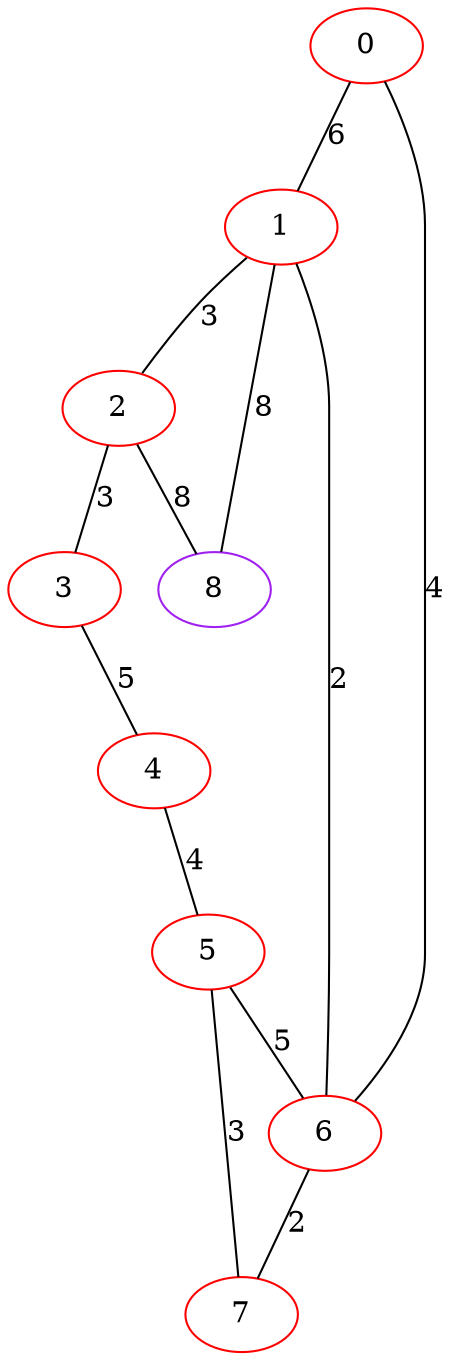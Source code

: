graph "" {
0 [color=red, weight=1];
1 [color=red, weight=1];
2 [color=red, weight=1];
3 [color=red, weight=1];
4 [color=red, weight=1];
5 [color=red, weight=1];
6 [color=red, weight=1];
7 [color=red, weight=1];
8 [color=purple, weight=4];
0 -- 1  [key=0, label=6];
0 -- 6  [key=0, label=4];
1 -- 8  [key=0, label=8];
1 -- 2  [key=0, label=3];
1 -- 6  [key=0, label=2];
2 -- 8  [key=0, label=8];
2 -- 3  [key=0, label=3];
3 -- 4  [key=0, label=5];
4 -- 5  [key=0, label=4];
5 -- 6  [key=0, label=5];
5 -- 7  [key=0, label=3];
6 -- 7  [key=0, label=2];
}
